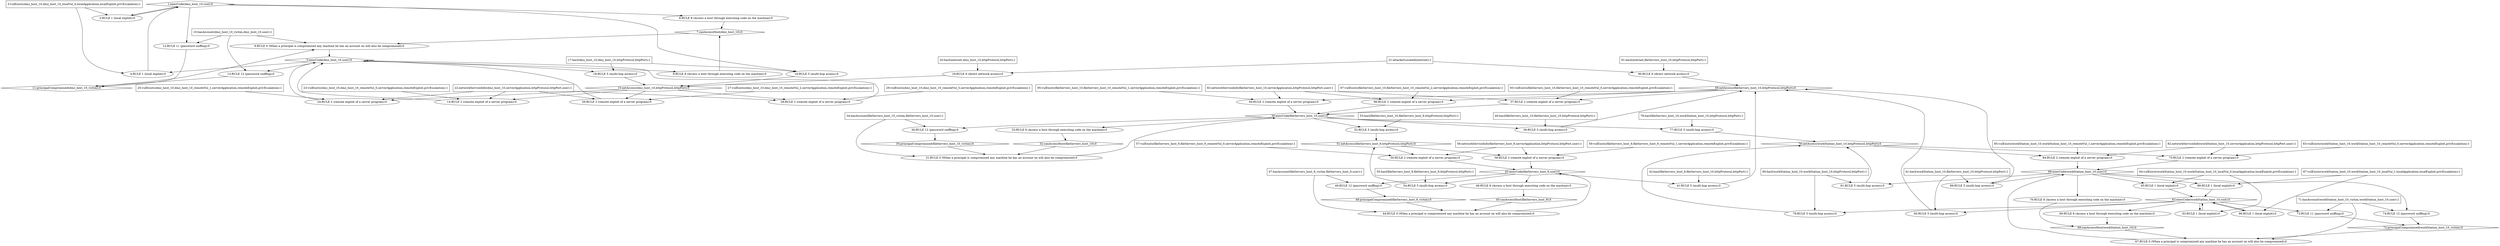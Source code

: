 digraph G {
	1 [label="1:execCode(dmz_host_10,root):0",shape=diamond];
	2 [label="2:RULE 1 (local exploit):0",shape=ellipse];
	3 [label="3:vulExists(dmz_host_10,dmz_host_10_localVul_0,localApplication,localExploit,privEscalation):1",shape=box];
	4 [label="4:RULE 1 (local exploit):0",shape=ellipse];
	5 [label="5:execCode(dmz_host_10,user):0",shape=diamond];
	6 [label="6:RULE 0 (When a principal is compromised any machine he has an account on will also be compromised):0",shape=ellipse];
	7 [label="7:canAccessHost(dmz_host_10):0",shape=diamond];
	8 [label="8:RULE 8 (Access a host through executing code on the machine):0",shape=ellipse];
	9 [label="9:RULE 8 (Access a host through executing code on the machine):0",shape=ellipse];
	10 [label="10:hasAccount(dmz_host_10_victim,dmz_host_10,user):1",shape=box];
	11 [label="11:principalCompromised(dmz_host_10_victim):0",shape=diamond];
	12 [label="12:RULE 11 (password sniffing):0",shape=ellipse];
	13 [label="13:RULE 12 (password sniffing):0",shape=ellipse];
	14 [label="14:RULE 2 (remote exploit of a server program):0",shape=ellipse];
	15 [label="15:netAccess(dmz_host_10,httpProtocol,httpPort):0",shape=diamond];
	16 [label="16:RULE 5 (multi-hop access):0",shape=ellipse];
	17 [label="17:hacl(dmz_host_10,dmz_host_10,httpProtocol,httpPort):1",shape=box];
	18 [label="18:RULE 5 (multi-hop access):0",shape=ellipse];
	19 [label="19:RULE 6 (direct network access):0",shape=ellipse];
	20 [label="20:hacl(internet,dmz_host_10,httpProtocol,httpPort):1",shape=box];
	21 [label="21:attackerLocated(internet):1",shape=box];
	22 [label="22:networkServiceInfo(dmz_host_10,serverApplication,httpProtocol,httpPort,user):1",shape=box];
	23 [label="23:vulExists(dmz_host_10,dmz_host_10_remoteVul_0,serverApplication,remoteExploit,privEscalation):1",shape=box];
	24 [label="24:RULE 2 (remote exploit of a server program):0",shape=ellipse];
	25 [label="25:vulExists(dmz_host_10,dmz_host_10_remoteVul_1,serverApplication,remoteExploit,privEscalation):1",shape=box];
	26 [label="26:RULE 2 (remote exploit of a server program):0",shape=ellipse];
	27 [label="27:vulExists(dmz_host_10,dmz_host_10_remoteVul_2,serverApplication,remoteExploit,privEscalation):1",shape=box];
	28 [label="28:RULE 2 (remote exploit of a server program):0",shape=ellipse];
	29 [label="29:vulExists(dmz_host_10,dmz_host_10_remoteVul_3,serverApplication,remoteExploit,privEscalation):1",shape=box];
	30 [label="30:execCode(fileServers_host_10,user):0",shape=diamond];
	31 [label="31:RULE 0 (When a principal is compromised any machine he has an account on will also be compromised):0",shape=ellipse];
	32 [label="32:canAccessHost(fileServers_host_10):0",shape=diamond];
	33 [label="33:RULE 8 (Access a host through executing code on the machine):0",shape=ellipse];
	34 [label="34:hasAccount(fileServers_host_10_victim,fileServers_host_10,user):1",shape=box];
	35 [label="35:principalCompromised(fileServers_host_10_victim):0",shape=diamond];
	36 [label="36:RULE 12 (password sniffing):0",shape=ellipse];
	37 [label="37:RULE 2 (remote exploit of a server program):0",shape=ellipse];
	38 [label="38:netAccess(fileServers_host_10,httpProtocol,httpPort):0",shape=diamond];
	39 [label="39:RULE 5 (multi-hop access):0",shape=ellipse];
	40 [label="40:hacl(fileServers_host_10,fileServers_host_10,httpProtocol,httpPort):1",shape=box];
	41 [label="41:RULE 5 (multi-hop access):0",shape=ellipse];
	42 [label="42:hacl(fileServers_host_9,fileServers_host_10,httpProtocol,httpPort):1",shape=box];
	43 [label="43:execCode(fileServers_host_9,user):0",shape=diamond];
	44 [label="44:RULE 0 (When a principal is compromised any machine he has an account on will also be compromised):0",shape=ellipse];
	45 [label="45:canAccessHost(fileServers_host_9):0",shape=diamond];
	46 [label="46:RULE 8 (Access a host through executing code on the machine):0",shape=ellipse];
	47 [label="47:hasAccount(fileServers_host_9_victim,fileServers_host_9,user):1",shape=box];
	48 [label="48:principalCompromised(fileServers_host_9_victim):0",shape=diamond];
	49 [label="49:RULE 12 (password sniffing):0",shape=ellipse];
	50 [label="50:RULE 2 (remote exploit of a server program):0",shape=ellipse];
	51 [label="51:netAccess(fileServers_host_9,httpProtocol,httpPort):0",shape=diamond];
	52 [label="52:RULE 5 (multi-hop access):0",shape=ellipse];
	53 [label="53:hacl(fileServers_host_10,fileServers_host_9,httpProtocol,httpPort):1",shape=box];
	54 [label="54:RULE 5 (multi-hop access):0",shape=ellipse];
	55 [label="55:hacl(fileServers_host_9,fileServers_host_9,httpProtocol,httpPort):1",shape=box];
	56 [label="56:networkServiceInfo(fileServers_host_9,serverApplication,httpProtocol,httpPort,user):1",shape=box];
	57 [label="57:vulExists(fileServers_host_9,fileServers_host_9_remoteVul_0,serverApplication,remoteExploit,privEscalation):1",shape=box];
	58 [label="58:RULE 2 (remote exploit of a server program):0",shape=ellipse];
	59 [label="59:vulExists(fileServers_host_9,fileServers_host_9_remoteVul_1,serverApplication,remoteExploit,privEscalation):1",shape=box];
	60 [label="60:RULE 5 (multi-hop access):0",shape=ellipse];
	61 [label="61:hacl(workStation_host_10,fileServers_host_10,httpProtocol,httpPort):1",shape=box];
	62 [label="62:execCode(workStation_host_10,root):0",shape=diamond];
	63 [label="63:RULE 1 (local exploit):0",shape=ellipse];
	64 [label="64:vulExists(workStation_host_10,workStation_host_10_localVul_0,localApplication,localExploit,privEscalation):1",shape=box];
	65 [label="65:RULE 1 (local exploit):0",shape=ellipse];
	66 [label="66:execCode(workStation_host_10,user):0",shape=diamond];
	67 [label="67:RULE 0 (When a principal is compromised any machine he has an account on will also be compromised):0",shape=ellipse];
	68 [label="68:canAccessHost(workStation_host_10):0",shape=diamond];
	69 [label="69:RULE 8 (Access a host through executing code on the machine):0",shape=ellipse];
	70 [label="70:RULE 8 (Access a host through executing code on the machine):0",shape=ellipse];
	71 [label="71:hasAccount(workStation_host_10_victim,workStation_host_10,user):1",shape=box];
	72 [label="72:principalCompromised(workStation_host_10_victim):0",shape=diamond];
	73 [label="73:RULE 11 (password sniffing):0",shape=ellipse];
	74 [label="74:RULE 12 (password sniffing):0",shape=ellipse];
	75 [label="75:RULE 2 (remote exploit of a server program):0",shape=ellipse];
	76 [label="76:netAccess(workStation_host_10,httpProtocol,httpPort):0",shape=diamond];
	77 [label="77:RULE 5 (multi-hop access):0",shape=ellipse];
	78 [label="78:hacl(fileServers_host_10,workStation_host_10,httpProtocol,httpPort):1",shape=box];
	79 [label="79:RULE 5 (multi-hop access):0",shape=ellipse];
	80 [label="80:hacl(workStation_host_10,workStation_host_10,httpProtocol,httpPort):1",shape=box];
	81 [label="81:RULE 5 (multi-hop access):0",shape=ellipse];
	82 [label="82:networkServiceInfo(workStation_host_10,serverApplication,httpProtocol,httpPort,user):1",shape=box];
	83 [label="83:vulExists(workStation_host_10,workStation_host_10_remoteVul_0,serverApplication,remoteExploit,privEscalation):1",shape=box];
	84 [label="84:RULE 2 (remote exploit of a server program):0",shape=ellipse];
	85 [label="85:vulExists(workStation_host_10,workStation_host_10_remoteVul_1,serverApplication,remoteExploit,privEscalation):1",shape=box];
	86 [label="86:RULE 1 (local exploit):0",shape=ellipse];
	87 [label="87:vulExists(workStation_host_10,workStation_host_10_localVul_1,localApplication,localExploit,privEscalation):1",shape=box];
	88 [label="88:RULE 1 (local exploit):0",shape=ellipse];
	89 [label="89:RULE 5 (multi-hop access):0",shape=ellipse];
	90 [label="90:RULE 6 (direct network access):0",shape=ellipse];
	91 [label="91:hacl(internet,fileServers_host_10,httpProtocol,httpPort):1",shape=box];
	92 [label="92:networkServiceInfo(fileServers_host_10,serverApplication,httpProtocol,httpPort,user):1",shape=box];
	93 [label="93:vulExists(fileServers_host_10,fileServers_host_10_remoteVul_0,serverApplication,remoteExploit,privEscalation):1",shape=box];
	94 [label="94:RULE 2 (remote exploit of a server program):0",shape=ellipse];
	95 [label="95:vulExists(fileServers_host_10,fileServers_host_10_remoteVul_1,serverApplication,remoteExploit,privEscalation):1",shape=box];
	96 [label="96:RULE 2 (remote exploit of a server program):0",shape=ellipse];
	97 [label="97:vulExists(fileServers_host_10,fileServers_host_10_remoteVul_2,serverApplication,remoteExploit,privEscalation):1",shape=box];
	3 -> 	2;
	1 -> 	2;
	2 -> 	1;
	3 -> 	4;
	1 -> 	8;
	8 -> 	7;
	5 -> 	9;
	9 -> 	7;
	7 -> 	6;
	10 -> 	6;
	1 -> 	12;
	10 -> 	12;
	12 -> 	11;
	5 -> 	13;
	10 -> 	13;
	13 -> 	11;
	11 -> 	6;
	6 -> 	5;
	17 -> 	16;
	1 -> 	16;
	16 -> 	15;
	17 -> 	18;
	5 -> 	18;
	18 -> 	15;
	20 -> 	19;
	21 -> 	19;
	19 -> 	15;
	15 -> 	14;
	22 -> 	14;
	23 -> 	14;
	14 -> 	5;
	15 -> 	24;
	22 -> 	24;
	25 -> 	24;
	24 -> 	5;
	15 -> 	26;
	22 -> 	26;
	27 -> 	26;
	26 -> 	5;
	15 -> 	28;
	22 -> 	28;
	29 -> 	28;
	28 -> 	5;
	5 -> 	4;
	4 -> 	1;
	30 -> 	33;
	33 -> 	32;
	32 -> 	31;
	34 -> 	31;
	30 -> 	36;
	34 -> 	36;
	36 -> 	35;
	35 -> 	31;
	31 -> 	30;
	40 -> 	39;
	30 -> 	39;
	39 -> 	38;
	42 -> 	41;
	43 -> 	46;
	46 -> 	45;
	45 -> 	44;
	47 -> 	44;
	43 -> 	49;
	47 -> 	49;
	49 -> 	48;
	48 -> 	44;
	44 -> 	43;
	53 -> 	52;
	30 -> 	52;
	52 -> 	51;
	55 -> 	54;
	43 -> 	54;
	54 -> 	51;
	51 -> 	50;
	56 -> 	50;
	57 -> 	50;
	50 -> 	43;
	51 -> 	58;
	56 -> 	58;
	59 -> 	58;
	58 -> 	43;
	43 -> 	41;
	41 -> 	38;
	61 -> 	60;
	64 -> 	63;
	62 -> 	63;
	63 -> 	62;
	64 -> 	65;
	62 -> 	69;
	69 -> 	68;
	66 -> 	70;
	70 -> 	68;
	68 -> 	67;
	71 -> 	67;
	62 -> 	73;
	71 -> 	73;
	73 -> 	72;
	66 -> 	74;
	71 -> 	74;
	74 -> 	72;
	72 -> 	67;
	67 -> 	66;
	78 -> 	77;
	30 -> 	77;
	77 -> 	76;
	80 -> 	79;
	62 -> 	79;
	79 -> 	76;
	80 -> 	81;
	66 -> 	81;
	81 -> 	76;
	76 -> 	75;
	82 -> 	75;
	83 -> 	75;
	75 -> 	66;
	76 -> 	84;
	82 -> 	84;
	85 -> 	84;
	84 -> 	66;
	66 -> 	65;
	65 -> 	62;
	87 -> 	86;
	62 -> 	86;
	86 -> 	62;
	87 -> 	88;
	66 -> 	88;
	88 -> 	62;
	62 -> 	60;
	60 -> 	38;
	61 -> 	89;
	66 -> 	89;
	89 -> 	38;
	91 -> 	90;
	21 -> 	90;
	90 -> 	38;
	38 -> 	37;
	92 -> 	37;
	93 -> 	37;
	37 -> 	30;
	38 -> 	94;
	92 -> 	94;
	95 -> 	94;
	94 -> 	30;
	38 -> 	96;
	92 -> 	96;
	97 -> 	96;
	96 -> 	30;
}
